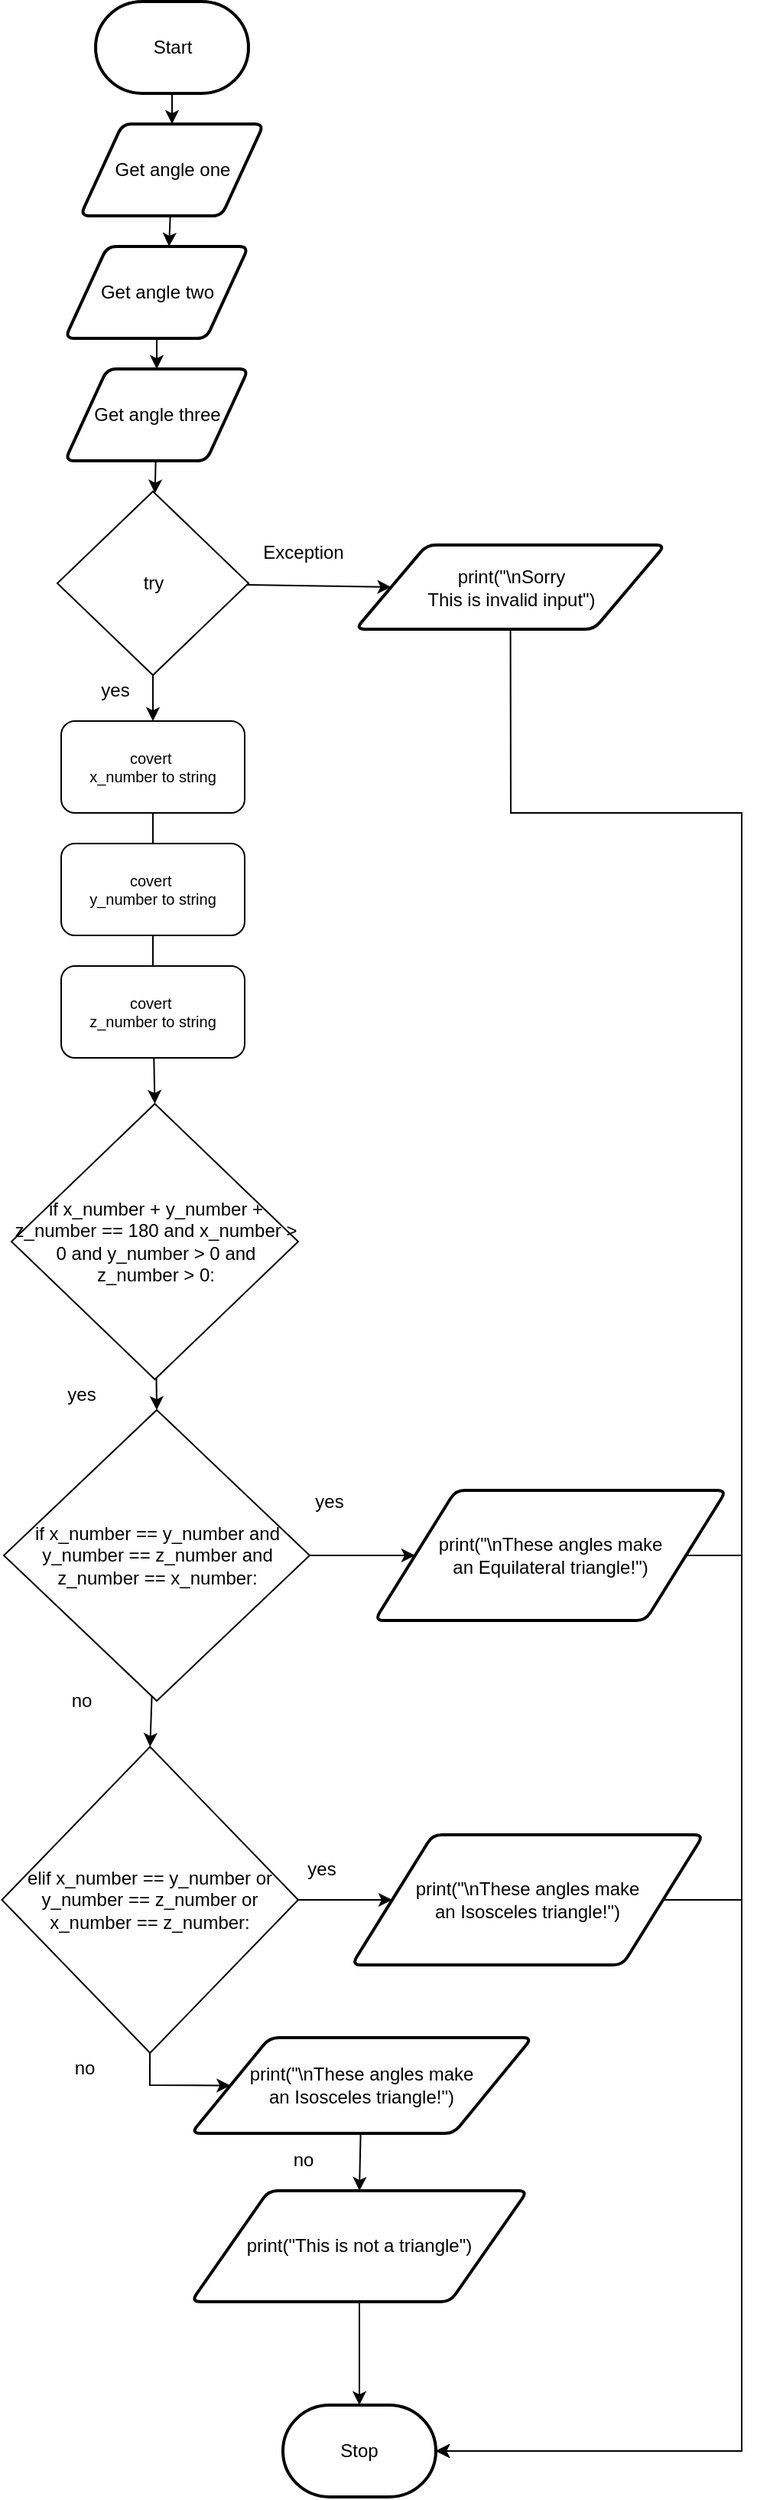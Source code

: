 <mxfile>
    <diagram id="tYJdsMAIOQ761ntMj-JU" name="Page-1">
        <mxGraphModel dx="608" dy="1431" grid="1" gridSize="10" guides="1" tooltips="1" connect="1" arrows="1" fold="1" page="1" pageScale="1" pageWidth="827" pageHeight="1169" math="0" shadow="0">
            <root>
                <mxCell id="0"/>
                <mxCell id="1" parent="0"/>
                <mxCell id="3" style="edgeStyle=none;html=1;entryX=0.5;entryY=0;entryDx=0;entryDy=0;" parent="1" source="2" target="20" edge="1">
                    <mxGeometry relative="1" as="geometry">
                        <mxPoint x="220" y="220" as="targetPoint"/>
                    </mxGeometry>
                </mxCell>
                <mxCell id="2" value="Start" style="strokeWidth=2;html=1;shape=mxgraph.flowchart.terminator;whiteSpace=wrap;" parent="1" vertex="1">
                    <mxGeometry x="237.5" y="-120" width="100" height="60" as="geometry"/>
                </mxCell>
                <mxCell id="8" style="edgeStyle=none;html=1;exitX=0.5;exitY=1;exitDx=0;exitDy=0;entryX=0.5;entryY=0;entryDx=0;entryDy=0;" parent="1" source="21" target="55" edge="1">
                    <mxGeometry relative="1" as="geometry">
                        <mxPoint x="250" y="350" as="targetPoint"/>
                        <mxPoint x="300" y="480" as="sourcePoint"/>
                    </mxGeometry>
                </mxCell>
                <mxCell id="58" style="edgeStyle=none;html=1;entryX=0.567;entryY=0;entryDx=0;entryDy=0;entryPerimeter=0;" parent="1" source="20" target="57" edge="1">
                    <mxGeometry relative="1" as="geometry"/>
                </mxCell>
                <mxCell id="20" value="Get angle one" style="shape=parallelogram;html=1;strokeWidth=2;perimeter=parallelogramPerimeter;whiteSpace=wrap;rounded=1;arcSize=12;size=0.23;" parent="1" vertex="1">
                    <mxGeometry x="227.5" y="-40" width="120" height="60" as="geometry"/>
                </mxCell>
                <mxCell id="72" style="edgeStyle=none;html=1;entryX=0;entryY=0.5;entryDx=0;entryDy=0;" parent="1" source="21" target="29" edge="1">
                    <mxGeometry relative="1" as="geometry"/>
                </mxCell>
                <mxCell id="21" value="try" style="rhombus;whiteSpace=wrap;html=1;" parent="1" vertex="1">
                    <mxGeometry x="212.5" y="200" width="125" height="120" as="geometry"/>
                </mxCell>
                <mxCell id="23" value="Exception" style="text;html=1;align=center;verticalAlign=middle;resizable=0;points=[];autosize=1;strokeColor=none;fillColor=none;" parent="1" vertex="1">
                    <mxGeometry x="337.5" y="230" width="70" height="20" as="geometry"/>
                </mxCell>
                <mxCell id="26" value="Stop" style="strokeWidth=2;html=1;shape=mxgraph.flowchart.terminator;whiteSpace=wrap;" parent="1" vertex="1">
                    <mxGeometry x="360" y="1450" width="100" height="60" as="geometry"/>
                </mxCell>
                <mxCell id="92" style="edgeStyle=none;rounded=0;html=1;entryX=1;entryY=0.5;entryDx=0;entryDy=0;entryPerimeter=0;" parent="1" source="29" target="26" edge="1">
                    <mxGeometry relative="1" as="geometry">
                        <mxPoint x="630" y="780" as="targetPoint"/>
                        <Array as="points">
                            <mxPoint x="509" y="410"/>
                            <mxPoint x="660" y="410"/>
                            <mxPoint x="660" y="1480"/>
                        </Array>
                    </mxGeometry>
                </mxCell>
                <mxCell id="29" value="print(&quot;\nSorry &lt;br&gt;This is invalid input&quot;)" style="shape=parallelogram;html=1;strokeWidth=2;perimeter=parallelogramPerimeter;whiteSpace=wrap;rounded=1;arcSize=12;size=0.23;" parent="1" vertex="1">
                    <mxGeometry x="407.5" y="235" width="202.5" height="55" as="geometry"/>
                </mxCell>
                <mxCell id="55" value="covert&amp;nbsp;&lt;br&gt;x_number to string" style="rounded=1;whiteSpace=wrap;html=1;fontSize=10;" parent="1" vertex="1">
                    <mxGeometry x="215" y="350" width="120" height="60" as="geometry"/>
                </mxCell>
                <mxCell id="60" style="edgeStyle=none;html=1;entryX=0.5;entryY=0;entryDx=0;entryDy=0;" parent="1" source="57" target="59" edge="1">
                    <mxGeometry relative="1" as="geometry"/>
                </mxCell>
                <mxCell id="57" value="Get angle two" style="shape=parallelogram;html=1;strokeWidth=2;perimeter=parallelogramPerimeter;whiteSpace=wrap;rounded=1;arcSize=12;size=0.23;" parent="1" vertex="1">
                    <mxGeometry x="217.5" y="40" width="120" height="60" as="geometry"/>
                </mxCell>
                <mxCell id="62" style="edgeStyle=none;html=1;" parent="1" source="59" target="21" edge="1">
                    <mxGeometry relative="1" as="geometry"/>
                </mxCell>
                <mxCell id="59" value="Get angle three" style="shape=parallelogram;html=1;strokeWidth=2;perimeter=parallelogramPerimeter;whiteSpace=wrap;rounded=1;arcSize=12;size=0.23;" parent="1" vertex="1">
                    <mxGeometry x="217.5" y="120" width="120" height="60" as="geometry"/>
                </mxCell>
                <mxCell id="64" value="covert&amp;nbsp;&lt;br&gt;y_number to string" style="rounded=1;whiteSpace=wrap;html=1;fontSize=10;" parent="1" vertex="1">
                    <mxGeometry x="215" y="430" width="120" height="60" as="geometry"/>
                </mxCell>
                <mxCell id="69" style="edgeStyle=none;html=1;entryX=0.5;entryY=0;entryDx=0;entryDy=0;" parent="1" source="65" target="70" edge="1">
                    <mxGeometry relative="1" as="geometry">
                        <mxPoint x="275" y="590" as="targetPoint"/>
                    </mxGeometry>
                </mxCell>
                <mxCell id="65" value="covert&amp;nbsp;&lt;br&gt;z_number to string" style="rounded=1;whiteSpace=wrap;html=1;fontSize=10;" parent="1" vertex="1">
                    <mxGeometry x="215" y="510" width="120" height="60" as="geometry"/>
                </mxCell>
                <mxCell id="66" value="" style="endArrow=none;html=1;entryX=0.5;entryY=1;entryDx=0;entryDy=0;exitX=0.5;exitY=0;exitDx=0;exitDy=0;" parent="1" source="64" target="55" edge="1">
                    <mxGeometry width="50" height="50" relative="1" as="geometry">
                        <mxPoint x="240" y="470" as="sourcePoint"/>
                        <mxPoint x="290" y="420" as="targetPoint"/>
                    </mxGeometry>
                </mxCell>
                <mxCell id="68" value="" style="endArrow=none;html=1;entryX=0.5;entryY=1;entryDx=0;entryDy=0;exitX=0.5;exitY=0;exitDx=0;exitDy=0;" parent="1" source="65" target="64" edge="1">
                    <mxGeometry width="50" height="50" relative="1" as="geometry">
                        <mxPoint x="380" y="480" as="sourcePoint"/>
                        <mxPoint x="380" y="450" as="targetPoint"/>
                    </mxGeometry>
                </mxCell>
                <mxCell id="74" style="edgeStyle=none;html=1;entryX=0;entryY=0.5;entryDx=0;entryDy=0;exitX=1;exitY=0.5;exitDx=0;exitDy=0;" parent="1" source="93" target="76" edge="1">
                    <mxGeometry relative="1" as="geometry">
                        <mxPoint x="390" y="660" as="targetPoint"/>
                    </mxGeometry>
                </mxCell>
                <mxCell id="94" style="edgeStyle=none;html=1;entryX=0.5;entryY=0;entryDx=0;entryDy=0;" edge="1" parent="1" source="70" target="93">
                    <mxGeometry relative="1" as="geometry"/>
                </mxCell>
                <mxCell id="70" value="if x_number + y_number + z_number == 180 and x_number &amp;gt; 0 and y_number &amp;gt; 0 and z_number &amp;gt; 0:" style="rhombus;whiteSpace=wrap;html=1;" parent="1" vertex="1">
                    <mxGeometry x="182.5" y="600" width="187.5" height="180" as="geometry"/>
                </mxCell>
                <mxCell id="73" value="yes" style="text;html=1;align=center;verticalAlign=middle;resizable=0;points=[];autosize=1;strokeColor=none;fillColor=none;" parent="1" vertex="1">
                    <mxGeometry x="235" y="320" width="30" height="20" as="geometry"/>
                </mxCell>
                <mxCell id="104" style="edgeStyle=none;rounded=0;html=1;entryX=1;entryY=0.5;entryDx=0;entryDy=0;entryPerimeter=0;exitX=1;exitY=0.5;exitDx=0;exitDy=0;" edge="1" parent="1" source="76" target="26">
                    <mxGeometry relative="1" as="geometry">
                        <Array as="points">
                            <mxPoint x="660" y="895"/>
                            <mxPoint x="660" y="1480"/>
                        </Array>
                    </mxGeometry>
                </mxCell>
                <mxCell id="76" value="print(&quot;\nThese angles make &lt;br&gt;an Equilateral triangle!&quot;)" style="shape=parallelogram;html=1;strokeWidth=2;perimeter=parallelogramPerimeter;whiteSpace=wrap;rounded=1;arcSize=12;size=0.23;" parent="1" vertex="1">
                    <mxGeometry x="420" y="852.5" width="230" height="85" as="geometry"/>
                </mxCell>
                <mxCell id="85" value="yes" style="text;html=1;align=center;verticalAlign=middle;resizable=0;points=[];autosize=1;strokeColor=none;fillColor=none;" parent="1" vertex="1">
                    <mxGeometry x="212.5" y="780" width="30" height="20" as="geometry"/>
                </mxCell>
                <mxCell id="86" value="no" style="text;html=1;align=center;verticalAlign=middle;resizable=0;points=[];autosize=1;strokeColor=none;fillColor=none;" parent="1" vertex="1">
                    <mxGeometry x="212.5" y="980" width="30" height="20" as="geometry"/>
                </mxCell>
                <mxCell id="99" style="edgeStyle=none;rounded=0;html=1;entryX=0.5;entryY=0;entryDx=0;entryDy=0;" edge="1" parent="1" source="93" target="98">
                    <mxGeometry relative="1" as="geometry"/>
                </mxCell>
                <mxCell id="93" value="if x_number == y_number and y_number == z_number and z_number == x_number:" style="rhombus;whiteSpace=wrap;html=1;" parent="1" vertex="1">
                    <mxGeometry x="177.5" y="800" width="200" height="190" as="geometry"/>
                </mxCell>
                <mxCell id="97" value="yes" style="text;html=1;align=center;verticalAlign=middle;resizable=0;points=[];autosize=1;strokeColor=none;fillColor=none;" vertex="1" parent="1">
                    <mxGeometry x="375" y="850" width="30" height="20" as="geometry"/>
                </mxCell>
                <mxCell id="100" style="edgeStyle=none;rounded=0;html=1;entryX=0;entryY=0.5;entryDx=0;entryDy=0;" edge="1" parent="1" source="98" target="101">
                    <mxGeometry relative="1" as="geometry">
                        <mxPoint x="410" y="1120" as="targetPoint"/>
                    </mxGeometry>
                </mxCell>
                <mxCell id="107" style="edgeStyle=none;rounded=0;html=1;entryX=0;entryY=0.5;entryDx=0;entryDy=0;" edge="1" parent="1" source="98" target="106">
                    <mxGeometry relative="1" as="geometry">
                        <Array as="points">
                            <mxPoint x="273" y="1241"/>
                        </Array>
                    </mxGeometry>
                </mxCell>
                <mxCell id="98" value="elif x_number == y_number or y_number == z_number or x_number == z_number:" style="rhombus;whiteSpace=wrap;html=1;" vertex="1" parent="1">
                    <mxGeometry x="176.25" y="1020" width="193.75" height="200" as="geometry"/>
                </mxCell>
                <mxCell id="105" style="edgeStyle=none;rounded=0;html=1;entryX=1;entryY=0.5;entryDx=0;entryDy=0;entryPerimeter=0;" edge="1" parent="1" source="101" target="26">
                    <mxGeometry relative="1" as="geometry">
                        <Array as="points">
                            <mxPoint x="660" y="1120"/>
                            <mxPoint x="660" y="1480"/>
                        </Array>
                    </mxGeometry>
                </mxCell>
                <mxCell id="101" value="print(&quot;\nThese angles make &lt;br&gt;an Isosceles triangle!&quot;)" style="shape=parallelogram;html=1;strokeWidth=2;perimeter=parallelogramPerimeter;whiteSpace=wrap;rounded=1;arcSize=12;size=0.23;" vertex="1" parent="1">
                    <mxGeometry x="405" y="1077.5" width="230" height="85" as="geometry"/>
                </mxCell>
                <mxCell id="102" value="yes" style="text;html=1;align=center;verticalAlign=middle;resizable=0;points=[];autosize=1;strokeColor=none;fillColor=none;" vertex="1" parent="1">
                    <mxGeometry x="370" y="1090" width="30" height="20" as="geometry"/>
                </mxCell>
                <mxCell id="103" value="no" style="text;html=1;align=center;verticalAlign=middle;resizable=0;points=[];autosize=1;strokeColor=none;fillColor=none;" vertex="1" parent="1">
                    <mxGeometry x="215" y="1220" width="30" height="20" as="geometry"/>
                </mxCell>
                <mxCell id="110" style="edgeStyle=none;rounded=0;html=1;entryX=0.5;entryY=0;entryDx=0;entryDy=0;" edge="1" parent="1" source="106" target="111">
                    <mxGeometry relative="1" as="geometry">
                        <mxPoint x="445" y="1320" as="targetPoint"/>
                    </mxGeometry>
                </mxCell>
                <mxCell id="106" value="print(&quot;\nThese angles make &lt;br&gt;an Isosceles triangle!&quot;)" style="shape=parallelogram;html=1;strokeWidth=2;perimeter=parallelogramPerimeter;whiteSpace=wrap;rounded=1;arcSize=12;size=0.23;" vertex="1" parent="1">
                    <mxGeometry x="300" y="1210" width="223" height="62.5" as="geometry"/>
                </mxCell>
                <mxCell id="109" value="no" style="text;html=1;align=center;verticalAlign=middle;resizable=0;points=[];autosize=1;strokeColor=none;fillColor=none;" vertex="1" parent="1">
                    <mxGeometry x="357.5" y="1280" width="30" height="20" as="geometry"/>
                </mxCell>
                <mxCell id="112" style="edgeStyle=none;rounded=0;html=1;entryX=0.5;entryY=0;entryDx=0;entryDy=0;entryPerimeter=0;" edge="1" parent="1" source="111" target="26">
                    <mxGeometry relative="1" as="geometry">
                        <Array as="points">
                            <mxPoint x="410" y="1420"/>
                        </Array>
                    </mxGeometry>
                </mxCell>
                <mxCell id="111" value="print(&quot;This is not a triangle&quot;)" style="shape=parallelogram;html=1;strokeWidth=2;perimeter=parallelogramPerimeter;whiteSpace=wrap;rounded=1;arcSize=12;size=0.23;" vertex="1" parent="1">
                    <mxGeometry x="300" y="1310" width="220" height="72.5" as="geometry"/>
                </mxCell>
            </root>
        </mxGraphModel>
    </diagram>
</mxfile>